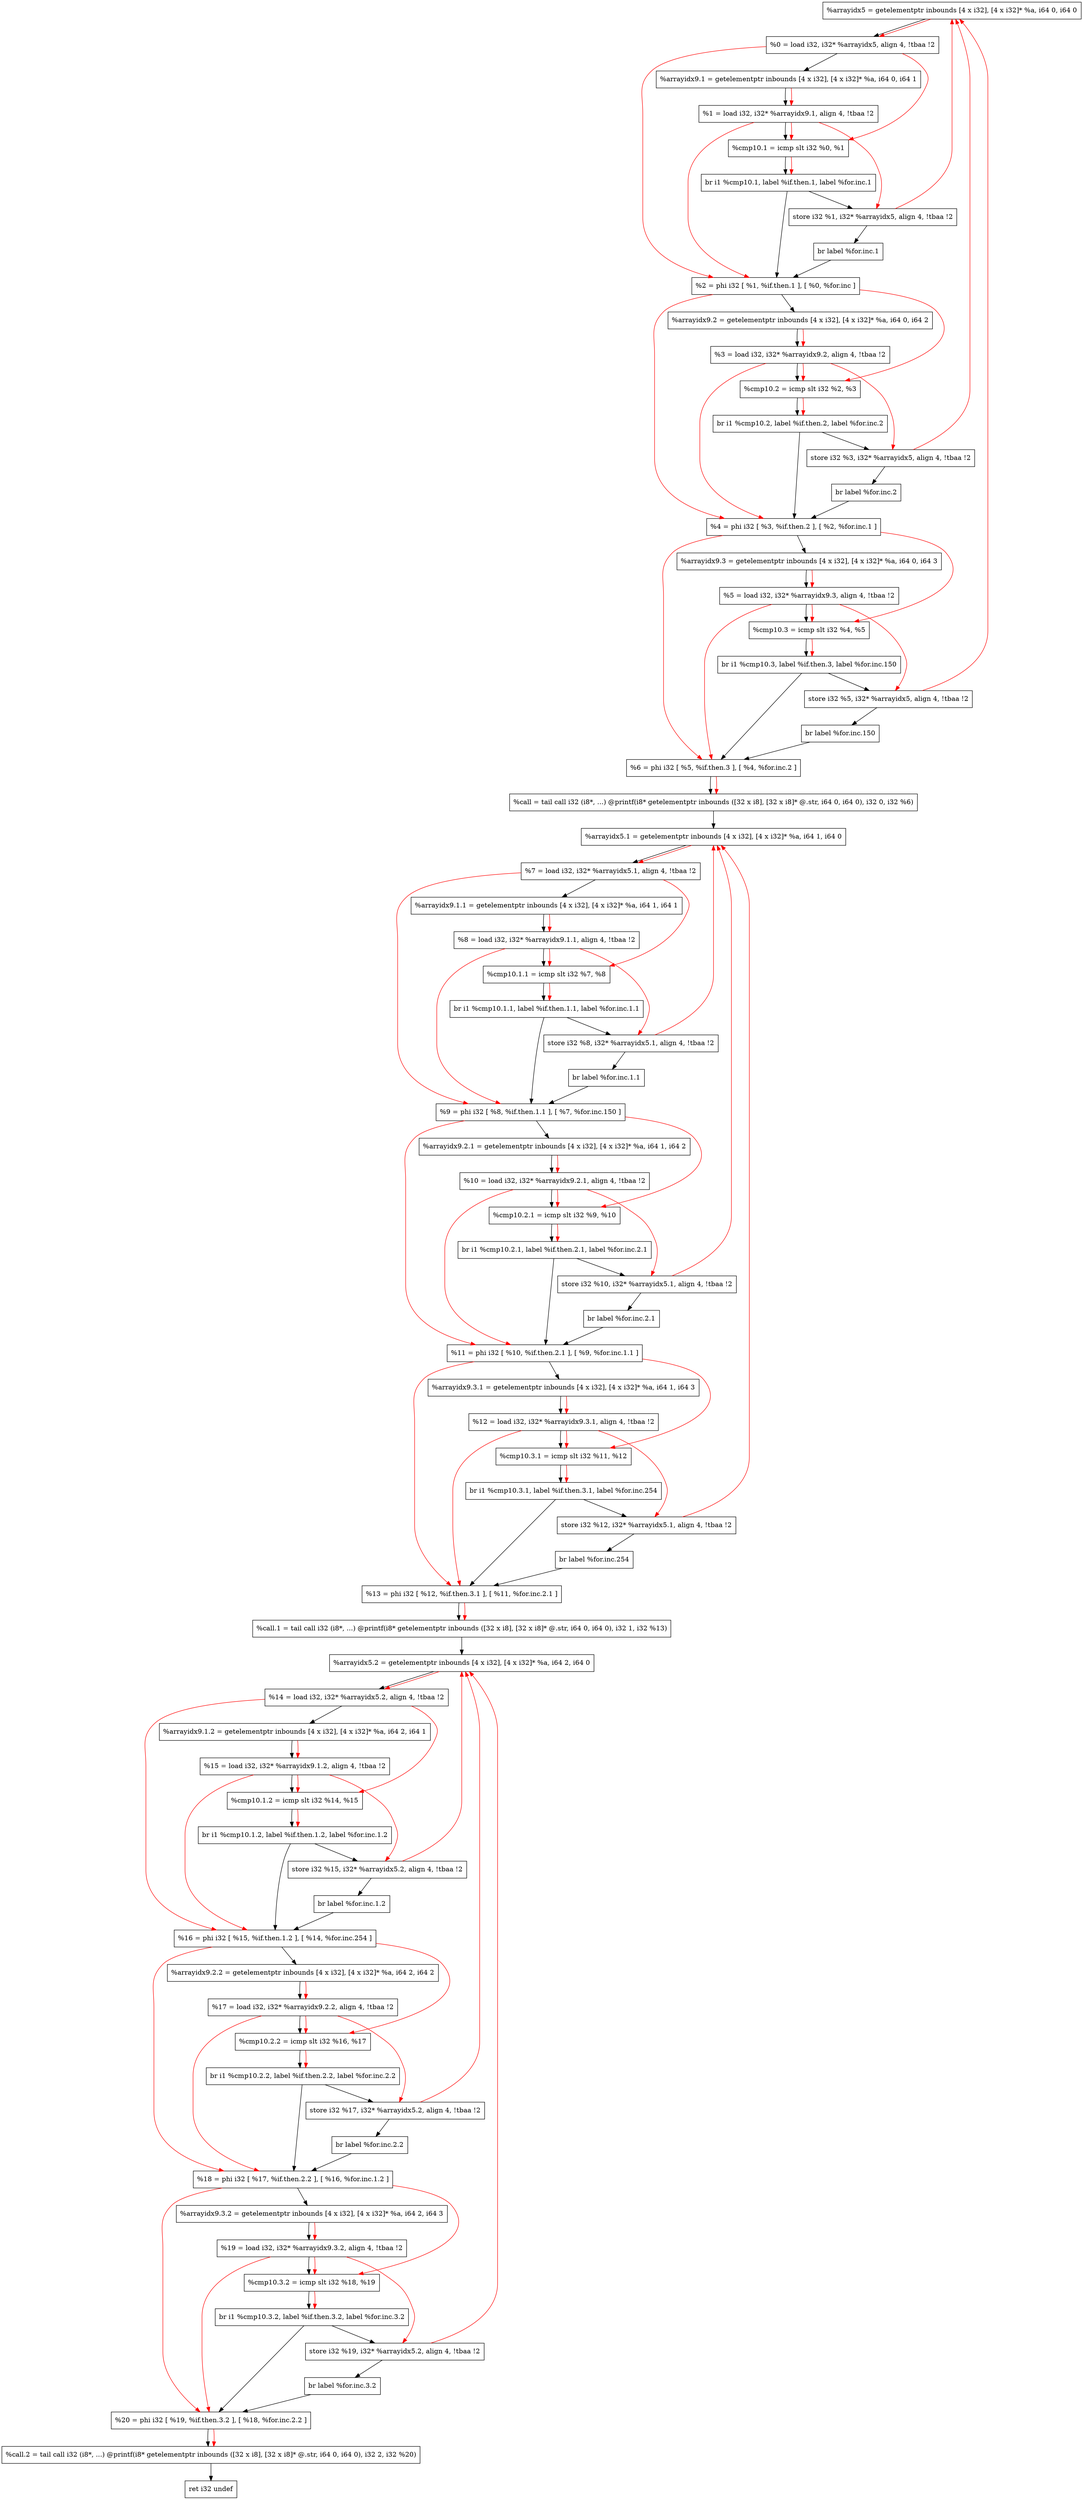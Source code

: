 digraph "CDFG for'func' function" {
	Node0x55b671eb3e78[shape=record, label="  %arrayidx5 = getelementptr inbounds [4 x i32], [4 x i32]* %a, i64 0, i64 0"];
	Node0x55b671eb37a8[shape=record, label="  %0 = load i32, i32* %arrayidx5, align 4, !tbaa !2"];
	Node0x55b671eb4e28[shape=record, label="  %arrayidx9.1 = getelementptr inbounds [4 x i32], [4 x i32]* %a, i64 0, i64 1"];
	Node0x55b671eb4ec8[shape=record, label="  %1 = load i32, i32* %arrayidx9.1, align 4, !tbaa !2"];
	Node0x55b671eb5570[shape=record, label="  %cmp10.1 = icmp slt i32 %0, %1"];
	Node0x55b671e3adb8[shape=record, label="  br i1 %cmp10.1, label %if.then.1, label %for.inc.1"];
	Node0x55b671eb57a0[shape=record, label="  store i32 %1, i32* %arrayidx5, align 4, !tbaa !2"];
	Node0x55b671eb5648[shape=record, label="  br label %for.inc.1"];
	Node0x55b671eb57f8[shape=record, label="  %2 = phi i32 [ %1, %if.then.1 ], [ %0, %for.inc ]"];
	Node0x55b671eb5938[shape=record, label="  %arrayidx9.2 = getelementptr inbounds [4 x i32], [4 x i32]* %a, i64 0, i64 2"];
	Node0x55b671eb5728[shape=record, label="  %3 = load i32, i32* %arrayidx9.2, align 4, !tbaa !2"];
	Node0x55b671eb59f0[shape=record, label="  %cmp10.2 = icmp slt i32 %2, %3"];
	Node0x55b671e46228[shape=record, label="  br i1 %cmp10.2, label %if.then.2, label %for.inc.2"];
	Node0x55b671eb5c20[shape=record, label="  store i32 %3, i32* %arrayidx5, align 4, !tbaa !2"];
	Node0x55b671eb5ac8[shape=record, label="  br label %for.inc.2"];
	Node0x55b671eb5c78[shape=record, label="  %4 = phi i32 [ %3, %if.then.2 ], [ %2, %for.inc.1 ]"];
	Node0x55b671eb5da8[shape=record, label="  %arrayidx9.3 = getelementptr inbounds [4 x i32], [4 x i32]* %a, i64 0, i64 3"];
	Node0x55b671eb5ba8[shape=record, label="  %5 = load i32, i32* %arrayidx9.3, align 4, !tbaa !2"];
	Node0x55b671eb5e60[shape=record, label="  %cmp10.3 = icmp slt i32 %4, %5"];
	Node0x55b671e46348[shape=record, label="  br i1 %cmp10.3, label %if.then.3, label %for.inc.150"];
	Node0x55b671eb6250[shape=record, label="  store i32 %5, i32* %arrayidx5, align 4, !tbaa !2"];
	Node0x55b671eb60f8[shape=record, label="  br label %for.inc.150"];
	Node0x55b671eb62a8[shape=record, label="  %6 = phi i32 [ %5, %if.then.3 ], [ %4, %for.inc.2 ]"];
	Node0x55b671eb66b0[shape=record, label="  %call = tail call i32 (i8*, ...) @printf(i8* getelementptr inbounds ([32 x i8], [32 x i8]* @.str, i64 0, i64 0), i32 0, i32 %6)"];
	Node0x55b671eb67b8[shape=record, label="  %arrayidx5.1 = getelementptr inbounds [4 x i32], [4 x i32]* %a, i64 1, i64 0"];
	Node0x55b671eb6858[shape=record, label="  %7 = load i32, i32* %arrayidx5.1, align 4, !tbaa !2"];
	Node0x55b671eb68e8[shape=record, label="  %arrayidx9.1.1 = getelementptr inbounds [4 x i32], [4 x i32]* %a, i64 1, i64 1"];
	Node0x55b671eb6988[shape=record, label="  %8 = load i32, i32* %arrayidx9.1.1, align 4, !tbaa !2"];
	Node0x55b671eb6a00[shape=record, label="  %cmp10.1.1 = icmp slt i32 %7, %8"];
	Node0x55b671eb6c28[shape=record, label="  br i1 %cmp10.1.1, label %if.then.1.1, label %for.inc.1.1"];
	Node0x55b671eb6ca0[shape=record, label="  store i32 %8, i32* %arrayidx5.1, align 4, !tbaa !2"];
	Node0x55b671eb6ab8[shape=record, label="  br label %for.inc.1.1"];
	Node0x55b671eb6cf8[shape=record, label="  %9 = phi i32 [ %8, %if.then.1.1 ], [ %7, %for.inc.150 ]"];
	Node0x55b671eb6dd8[shape=record, label="  %arrayidx9.2.1 = getelementptr inbounds [4 x i32], [4 x i32]* %a, i64 1, i64 2"];
	Node0x55b671eb6b98[shape=record, label="  %10 = load i32, i32* %arrayidx9.2.1, align 4, !tbaa !2"];
	Node0x55b671eb6e90[shape=record, label="  %cmp10.2.1 = icmp slt i32 %9, %10"];
	Node0x55b671eb7428[shape=record, label="  br i1 %cmp10.2.1, label %if.then.2.1, label %for.inc.2.1"];
	Node0x55b671eb74a0[shape=record, label="  store i32 %10, i32* %arrayidx5.1, align 4, !tbaa !2"];
	Node0x55b671eb6f98[shape=record, label="  br label %for.inc.2.1"];
	Node0x55b671eb74f8[shape=record, label="  %11 = phi i32 [ %10, %if.then.2.1 ], [ %9, %for.inc.1.1 ]"];
	Node0x55b671eb75d8[shape=record, label="  %arrayidx9.3.1 = getelementptr inbounds [4 x i32], [4 x i32]* %a, i64 1, i64 3"];
	Node0x55b671eb7398[shape=record, label="  %12 = load i32, i32* %arrayidx9.3.1, align 4, !tbaa !2"];
	Node0x55b671eb7690[shape=record, label="  %cmp10.3.1 = icmp slt i32 %11, %12"];
	Node0x55b671eb7908[shape=record, label="  br i1 %cmp10.3.1, label %if.then.3.1, label %for.inc.254"];
	Node0x55b671eb7980[shape=record, label="  store i32 %12, i32* %arrayidx5.1, align 4, !tbaa !2"];
	Node0x55b671eb7798[shape=record, label="  br label %for.inc.254"];
	Node0x55b671eb79d8[shape=record, label="  %13 = phi i32 [ %12, %if.then.3.1 ], [ %11, %for.inc.2.1 ]"];
	Node0x55b671eb7b20[shape=record, label="  %call.1 = tail call i32 (i8*, ...) @printf(i8* getelementptr inbounds ([32 x i8], [32 x i8]* @.str, i64 0, i64 0), i32 1, i32 %13)"];
	Node0x55b671eb7c08[shape=record, label="  %arrayidx5.2 = getelementptr inbounds [4 x i32], [4 x i32]* %a, i64 2, i64 0"];
	Node0x55b671eb7878[shape=record, label="  %14 = load i32, i32* %arrayidx5.2, align 4, !tbaa !2"];
	Node0x55b671eb7cd8[shape=record, label="  %arrayidx9.1.2 = getelementptr inbounds [4 x i32], [4 x i32]* %a, i64 2, i64 1"];
	Node0x55b671eb7d78[shape=record, label="  %15 = load i32, i32* %arrayidx9.1.2, align 4, !tbaa !2"];
	Node0x55b671eb7df0[shape=record, label="  %cmp10.1.2 = icmp slt i32 %14, %15"];
	Node0x55b671eb8068[shape=record, label="  br i1 %cmp10.1.2, label %if.then.1.2, label %for.inc.1.2"];
	Node0x55b671eb80e0[shape=record, label="  store i32 %15, i32* %arrayidx5.2, align 4, !tbaa !2"];
	Node0x55b671eb7ef8[shape=record, label="  br label %for.inc.1.2"];
	Node0x55b671eb8138[shape=record, label="  %16 = phi i32 [ %15, %if.then.1.2 ], [ %14, %for.inc.254 ]"];
	Node0x55b671eb8218[shape=record, label="  %arrayidx9.2.2 = getelementptr inbounds [4 x i32], [4 x i32]* %a, i64 2, i64 2"];
	Node0x55b671eb7fd8[shape=record, label="  %17 = load i32, i32* %arrayidx9.2.2, align 4, !tbaa !2"];
	Node0x55b671eb82d0[shape=record, label="  %cmp10.2.2 = icmp slt i32 %16, %17"];
	Node0x55b671e46588[shape=record, label="  br i1 %cmp10.2.2, label %if.then.2.2, label %for.inc.2.2"];
	Node0x55b671eb8530[shape=record, label="  store i32 %17, i32* %arrayidx5.2, align 4, !tbaa !2"];
	Node0x55b671eb83d8[shape=record, label="  br label %for.inc.2.2"];
	Node0x55b671eb8588[shape=record, label="  %18 = phi i32 [ %17, %if.then.2.2 ], [ %16, %for.inc.1.2 ]"];
	Node0x55b671eb8668[shape=record, label="  %arrayidx9.3.2 = getelementptr inbounds [4 x i32], [4 x i32]* %a, i64 2, i64 3"];
	Node0x55b671eb84b8[shape=record, label="  %19 = load i32, i32* %arrayidx9.3.2, align 4, !tbaa !2"];
	Node0x55b671eb8720[shape=record, label="  %cmp10.3.2 = icmp slt i32 %18, %19"];
	Node0x55b671eb91a8[shape=record, label="  br i1 %cmp10.3.2, label %if.then.3.2, label %for.inc.3.2"];
	Node0x55b671eb9220[shape=record, label="  store i32 %19, i32* %arrayidx5.2, align 4, !tbaa !2"];
	Node0x55b671eb8828[shape=record, label="  br label %for.inc.3.2"];
	Node0x55b671eb9278[shape=record, label="  %20 = phi i32 [ %19, %if.then.3.2 ], [ %18, %for.inc.2.2 ]"];
	Node0x55b671eb93c0[shape=record, label="  %call.2 = tail call i32 (i8*, ...) @printf(i8* getelementptr inbounds ([32 x i8], [32 x i8]* @.str, i64 0, i64 0), i32 2, i32 %20)"];
	Node0x55b671eb9118[shape=record, label="  ret i32 undef"];
	Node0x55b671eb3e78 -> Node0x55b671eb37a8
	Node0x55b671eb37a8 -> Node0x55b671eb4e28
	Node0x55b671eb4e28 -> Node0x55b671eb4ec8
	Node0x55b671eb4ec8 -> Node0x55b671eb5570
	Node0x55b671eb5570 -> Node0x55b671e3adb8
	Node0x55b671e3adb8 -> Node0x55b671eb57a0
	Node0x55b671e3adb8 -> Node0x55b671eb57f8
	Node0x55b671eb57a0 -> Node0x55b671eb5648
	Node0x55b671eb5648 -> Node0x55b671eb57f8
	Node0x55b671eb57f8 -> Node0x55b671eb5938
	Node0x55b671eb5938 -> Node0x55b671eb5728
	Node0x55b671eb5728 -> Node0x55b671eb59f0
	Node0x55b671eb59f0 -> Node0x55b671e46228
	Node0x55b671e46228 -> Node0x55b671eb5c20
	Node0x55b671e46228 -> Node0x55b671eb5c78
	Node0x55b671eb5c20 -> Node0x55b671eb5ac8
	Node0x55b671eb5ac8 -> Node0x55b671eb5c78
	Node0x55b671eb5c78 -> Node0x55b671eb5da8
	Node0x55b671eb5da8 -> Node0x55b671eb5ba8
	Node0x55b671eb5ba8 -> Node0x55b671eb5e60
	Node0x55b671eb5e60 -> Node0x55b671e46348
	Node0x55b671e46348 -> Node0x55b671eb6250
	Node0x55b671e46348 -> Node0x55b671eb62a8
	Node0x55b671eb6250 -> Node0x55b671eb60f8
	Node0x55b671eb60f8 -> Node0x55b671eb62a8
	Node0x55b671eb62a8 -> Node0x55b671eb66b0
	Node0x55b671eb66b0 -> Node0x55b671eb67b8
	Node0x55b671eb67b8 -> Node0x55b671eb6858
	Node0x55b671eb6858 -> Node0x55b671eb68e8
	Node0x55b671eb68e8 -> Node0x55b671eb6988
	Node0x55b671eb6988 -> Node0x55b671eb6a00
	Node0x55b671eb6a00 -> Node0x55b671eb6c28
	Node0x55b671eb6c28 -> Node0x55b671eb6ca0
	Node0x55b671eb6c28 -> Node0x55b671eb6cf8
	Node0x55b671eb6ca0 -> Node0x55b671eb6ab8
	Node0x55b671eb6ab8 -> Node0x55b671eb6cf8
	Node0x55b671eb6cf8 -> Node0x55b671eb6dd8
	Node0x55b671eb6dd8 -> Node0x55b671eb6b98
	Node0x55b671eb6b98 -> Node0x55b671eb6e90
	Node0x55b671eb6e90 -> Node0x55b671eb7428
	Node0x55b671eb7428 -> Node0x55b671eb74a0
	Node0x55b671eb7428 -> Node0x55b671eb74f8
	Node0x55b671eb74a0 -> Node0x55b671eb6f98
	Node0x55b671eb6f98 -> Node0x55b671eb74f8
	Node0x55b671eb74f8 -> Node0x55b671eb75d8
	Node0x55b671eb75d8 -> Node0x55b671eb7398
	Node0x55b671eb7398 -> Node0x55b671eb7690
	Node0x55b671eb7690 -> Node0x55b671eb7908
	Node0x55b671eb7908 -> Node0x55b671eb7980
	Node0x55b671eb7908 -> Node0x55b671eb79d8
	Node0x55b671eb7980 -> Node0x55b671eb7798
	Node0x55b671eb7798 -> Node0x55b671eb79d8
	Node0x55b671eb79d8 -> Node0x55b671eb7b20
	Node0x55b671eb7b20 -> Node0x55b671eb7c08
	Node0x55b671eb7c08 -> Node0x55b671eb7878
	Node0x55b671eb7878 -> Node0x55b671eb7cd8
	Node0x55b671eb7cd8 -> Node0x55b671eb7d78
	Node0x55b671eb7d78 -> Node0x55b671eb7df0
	Node0x55b671eb7df0 -> Node0x55b671eb8068
	Node0x55b671eb8068 -> Node0x55b671eb80e0
	Node0x55b671eb8068 -> Node0x55b671eb8138
	Node0x55b671eb80e0 -> Node0x55b671eb7ef8
	Node0x55b671eb7ef8 -> Node0x55b671eb8138
	Node0x55b671eb8138 -> Node0x55b671eb8218
	Node0x55b671eb8218 -> Node0x55b671eb7fd8
	Node0x55b671eb7fd8 -> Node0x55b671eb82d0
	Node0x55b671eb82d0 -> Node0x55b671e46588
	Node0x55b671e46588 -> Node0x55b671eb8530
	Node0x55b671e46588 -> Node0x55b671eb8588
	Node0x55b671eb8530 -> Node0x55b671eb83d8
	Node0x55b671eb83d8 -> Node0x55b671eb8588
	Node0x55b671eb8588 -> Node0x55b671eb8668
	Node0x55b671eb8668 -> Node0x55b671eb84b8
	Node0x55b671eb84b8 -> Node0x55b671eb8720
	Node0x55b671eb8720 -> Node0x55b671eb91a8
	Node0x55b671eb91a8 -> Node0x55b671eb9220
	Node0x55b671eb91a8 -> Node0x55b671eb9278
	Node0x55b671eb9220 -> Node0x55b671eb8828
	Node0x55b671eb8828 -> Node0x55b671eb9278
	Node0x55b671eb9278 -> Node0x55b671eb93c0
	Node0x55b671eb93c0 -> Node0x55b671eb9118
edge [color=red]
	Node0x55b671eb3e78 -> Node0x55b671eb37a8
	Node0x55b671eb4e28 -> Node0x55b671eb4ec8
	Node0x55b671eb37a8 -> Node0x55b671eb5570
	Node0x55b671eb4ec8 -> Node0x55b671eb5570
	Node0x55b671eb5570 -> Node0x55b671e3adb8
	Node0x55b671eb4ec8 -> Node0x55b671eb57a0
	Node0x55b671eb57a0 -> Node0x55b671eb3e78
	Node0x55b671eb4ec8 -> Node0x55b671eb57f8
	Node0x55b671eb37a8 -> Node0x55b671eb57f8
	Node0x55b671eb5938 -> Node0x55b671eb5728
	Node0x55b671eb57f8 -> Node0x55b671eb59f0
	Node0x55b671eb5728 -> Node0x55b671eb59f0
	Node0x55b671eb59f0 -> Node0x55b671e46228
	Node0x55b671eb5728 -> Node0x55b671eb5c20
	Node0x55b671eb5c20 -> Node0x55b671eb3e78
	Node0x55b671eb5728 -> Node0x55b671eb5c78
	Node0x55b671eb57f8 -> Node0x55b671eb5c78
	Node0x55b671eb5da8 -> Node0x55b671eb5ba8
	Node0x55b671eb5c78 -> Node0x55b671eb5e60
	Node0x55b671eb5ba8 -> Node0x55b671eb5e60
	Node0x55b671eb5e60 -> Node0x55b671e46348
	Node0x55b671eb5ba8 -> Node0x55b671eb6250
	Node0x55b671eb6250 -> Node0x55b671eb3e78
	Node0x55b671eb5ba8 -> Node0x55b671eb62a8
	Node0x55b671eb5c78 -> Node0x55b671eb62a8
	Node0x55b671eb62a8 -> Node0x55b671eb66b0
	Node0x55b671eb67b8 -> Node0x55b671eb6858
	Node0x55b671eb68e8 -> Node0x55b671eb6988
	Node0x55b671eb6858 -> Node0x55b671eb6a00
	Node0x55b671eb6988 -> Node0x55b671eb6a00
	Node0x55b671eb6a00 -> Node0x55b671eb6c28
	Node0x55b671eb6988 -> Node0x55b671eb6ca0
	Node0x55b671eb6ca0 -> Node0x55b671eb67b8
	Node0x55b671eb6988 -> Node0x55b671eb6cf8
	Node0x55b671eb6858 -> Node0x55b671eb6cf8
	Node0x55b671eb6dd8 -> Node0x55b671eb6b98
	Node0x55b671eb6cf8 -> Node0x55b671eb6e90
	Node0x55b671eb6b98 -> Node0x55b671eb6e90
	Node0x55b671eb6e90 -> Node0x55b671eb7428
	Node0x55b671eb6b98 -> Node0x55b671eb74a0
	Node0x55b671eb74a0 -> Node0x55b671eb67b8
	Node0x55b671eb6b98 -> Node0x55b671eb74f8
	Node0x55b671eb6cf8 -> Node0x55b671eb74f8
	Node0x55b671eb75d8 -> Node0x55b671eb7398
	Node0x55b671eb74f8 -> Node0x55b671eb7690
	Node0x55b671eb7398 -> Node0x55b671eb7690
	Node0x55b671eb7690 -> Node0x55b671eb7908
	Node0x55b671eb7398 -> Node0x55b671eb7980
	Node0x55b671eb7980 -> Node0x55b671eb67b8
	Node0x55b671eb7398 -> Node0x55b671eb79d8
	Node0x55b671eb74f8 -> Node0x55b671eb79d8
	Node0x55b671eb79d8 -> Node0x55b671eb7b20
	Node0x55b671eb7c08 -> Node0x55b671eb7878
	Node0x55b671eb7cd8 -> Node0x55b671eb7d78
	Node0x55b671eb7878 -> Node0x55b671eb7df0
	Node0x55b671eb7d78 -> Node0x55b671eb7df0
	Node0x55b671eb7df0 -> Node0x55b671eb8068
	Node0x55b671eb7d78 -> Node0x55b671eb80e0
	Node0x55b671eb80e0 -> Node0x55b671eb7c08
	Node0x55b671eb7d78 -> Node0x55b671eb8138
	Node0x55b671eb7878 -> Node0x55b671eb8138
	Node0x55b671eb8218 -> Node0x55b671eb7fd8
	Node0x55b671eb8138 -> Node0x55b671eb82d0
	Node0x55b671eb7fd8 -> Node0x55b671eb82d0
	Node0x55b671eb82d0 -> Node0x55b671e46588
	Node0x55b671eb7fd8 -> Node0x55b671eb8530
	Node0x55b671eb8530 -> Node0x55b671eb7c08
	Node0x55b671eb7fd8 -> Node0x55b671eb8588
	Node0x55b671eb8138 -> Node0x55b671eb8588
	Node0x55b671eb8668 -> Node0x55b671eb84b8
	Node0x55b671eb8588 -> Node0x55b671eb8720
	Node0x55b671eb84b8 -> Node0x55b671eb8720
	Node0x55b671eb8720 -> Node0x55b671eb91a8
	Node0x55b671eb84b8 -> Node0x55b671eb9220
	Node0x55b671eb9220 -> Node0x55b671eb7c08
	Node0x55b671eb84b8 -> Node0x55b671eb9278
	Node0x55b671eb8588 -> Node0x55b671eb9278
	Node0x55b671eb9278 -> Node0x55b671eb93c0
}

